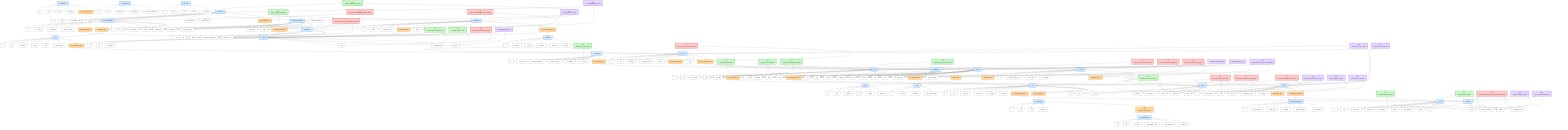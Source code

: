 graph TD
  %% =========================
  %% STYLES
  %% =========================
  classDef entity fill:#cfe8ff,stroke:#1b6ed6,stroke-width:2px,color:#000;
  classDef attribute fill:#ffffff,stroke:#222,stroke-width:1px,color:#000;
  classDef relation fill:#ffd59e,stroke:#cc7a00,stroke-width:2px,color:#000;
  classDef goal fill:#c9f7c9,stroke:#1b8a1b,stroke-width:2px,color:#000;
  classDef condition fill:#ffc9c9,stroke:#b90e0e,stroke-width:2px,color:#000;
  classDef decision fill:#e5d4ff,stroke:#6b3fa0,stroke-width:2px,color:#000;

  %% =========================
  %% ENTITIES + ATTRIBUTES
  %% =========================

  %% E0 Project
  E_Project["Project"]:::entity
  A_Project_id["id"]:::attribute
  A_Project_name["name"]:::attribute
  A_Project_start["project_start"]:::attribute
  A_Project_end["project_end"]:::attribute
  A_Project_desc["description"]:::attribute
  A_Project_budget["budget"]:::attribute
  A_Project_status["status"]:::attribute
  A_Project_target["target_audience"]:::attribute
  A_Project_priority["priority"]:::attribute
  E_Project --> A_Project_id
  E_Project --> A_Project_name
  E_Project --> A_Project_start
  E_Project --> A_Project_end
  E_Project --> A_Project_desc
  E_Project --> A_Project_budget
  E_Project --> A_Project_status
  E_Project --> A_Project_target
  E_Project --> A_Project_priority

  %% E1 Team
  E_Team["Team"]:::entity
  A_Team_id["id"]:::attribute
  A_Team_name["name"]:::attribute
  A_Team_size["team_size"]:::attribute
  A_Team_start["team_start"]:::attribute
  A_Team_status["team_status"]:::attribute
  A_Team_location["location"]:::attribute
  A_Team_type["team_type"]:::attribute
  E_Team --> A_Team_id
  E_Team --> A_Team_name
  E_Team --> A_Team_size
  E_Team --> A_Team_start
  E_Team --> A_Team_status
  E_Team --> A_Team_location
  E_Team --> A_Team_type

  %% E2 Worker
  E_Worker["Worker"]:::entity
  A_Worker_id["id"]:::attribute
  A_Worker_name["name"]:::attribute
  A_Worker_first["first_name"]:::attribute
  A_Worker_email["email"]:::attribute
  A_Worker_start["start_date"]:::attribute
  A_Worker_status["status"]:::attribute
  A_Worker_avail["availability"]:::attribute
  E_Worker --> A_Worker_id
  E_Worker --> A_Worker_name
  E_Worker --> A_Worker_first
  E_Worker --> A_Worker_email
  E_Worker --> A_Worker_start
  E_Worker --> A_Worker_status
  E_Worker --> A_Worker_avail

  %% E3 Feature
  E_Feature["Feature"]:::entity
  A_Feature_id["id"]:::attribute
  A_Feature_title["title"]:::attribute
  A_Feature_desc["description"]:::attribute
  A_Feature_status["status"]:::attribute
  A_Feature_priority["priority"]:::attribute
  A_Feature_effort["estimated_effort"]:::attribute
  E_Feature --> A_Feature_id
  E_Feature --> A_Feature_title
  E_Feature --> A_Feature_desc
  E_Feature --> A_Feature_status
  E_Feature --> A_Feature_priority
  E_Feature --> A_Feature_effort

  %% E4 Skill
  E_Skill["Skill"]:::entity
  A_Skill_id["id"]:::attribute
  A_Skill_label["label"]:::attribute
  A_Skill_desc["description"]:::attribute
  A_Skill_level["level"]:::attribute
  A_Skill_cert["certified"]:::attribute
  A_Skill_cat["category"]:::attribute
  E_Skill --> A_Skill_id
  E_Skill --> A_Skill_label
  E_Skill --> A_Skill_desc
  E_Skill --> A_Skill_level
  E_Skill --> A_Skill_cert
  E_Skill --> A_Skill_cat

  %% E5 Role
  E_Role["Role"]:::entity
  A_Role_id["id"]:::attribute
  A_Role_name["role_name"]:::attribute
  A_Role_desc["description"]:::attribute
  A_Role_area["area_of_responsibility"]:::attribute
  E_Role --> A_Role_id
  E_Role --> A_Role_name
  E_Role --> A_Role_desc
  E_Role --> A_Role_area

  %% E6 ProductOwner
  E_PO["ProductOwner"]:::entity
  A_PO_id["id"]:::attribute
  A_PO_name["name"]:::attribute
  A_PO_email["email"]:::attribute
  A_PO_avail["availability"]:::attribute
  E_PO --> A_PO_id
  E_PO --> A_PO_name
  E_PO --> A_PO_email
  E_PO --> A_PO_avail

  %% E7 ScrumMaster
  E_SM["ScrumMaster"]:::entity
  A_SM_id["id"]:::attribute
  A_SM_name["name"]:::attribute
  A_SM_email["email"]:::attribute
  A_SM_exp["experience"]:::attribute
  E_SM --> A_SM_id
  E_SM --> A_SM_name
  E_SM --> A_SM_email
  E_SM --> A_SM_exp

  %% E8 ProductBacklog
  E_PB["ProductBacklog"]:::entity
  A_PB_id["id"]:::attribute
  A_PB_created["created_on"]:::attribute
  A_PB_updated["last_updated"]:::attribute
  A_PB_entries["number_of_entries"]:::attribute
  A_PB_status["status"]:::attribute
  E_PB --> A_PB_id
  E_PB --> A_PB_created
  E_PB --> A_PB_updated
  E_PB --> A_PB_entries
  E_PB --> A_PB_status

  %% E9 Sprint
  E_Sprint["Sprint"]:::entity
  A_Sprint_id["id"]:::attribute
  A_Sprint_num["sprint_number"]:::attribute
  A_Sprint_start["start_date"]:::attribute
  A_Sprint_end["end_date"]:::attribute
  A_Sprint_status["status"]:::attribute
  A_Sprint_goalach["achievement_of_goal"]:::attribute
  E_Sprint --> A_Sprint_id
  E_Sprint --> A_Sprint_num
  E_Sprint --> A_Sprint_start
  E_Sprint --> A_Sprint_end
  E_Sprint --> A_Sprint_status
  E_Sprint --> A_Sprint_goalach

  %% E10 SprintPlanning
  E_SPP["SprintPlanning"]:::entity
  A_SPP_id["id"]:::attribute
  A_SPP_date["date"]:::attribute
  A_SPP_dur["duration_(min)"]:::attribute
  A_SPP_mod["moderation"]:::attribute
  A_SPP_out["outcome_documentation"]:::attribute
  E_SPP --> A_SPP_id
  E_SPP --> A_SPP_date
  E_SPP --> A_SPP_dur
  E_SPP --> A_SPP_mod
  E_SPP --> A_SPP_out

  %% E11 DailyScrum
  E_DS["DailyScrum"]:::entity
  A_DS_id["id"]:::attribute
  A_DS_date["date"]:::attribute
  A_DS_time["time"]:::attribute
  A_DS_dur["duration"]:::attribute
  A_DS_mod["moderation"]:::attribute
  E_DS --> A_DS_id
  E_DS --> A_DS_date
  E_DS --> A_DS_time
  E_DS --> A_DS_dur
  E_DS --> A_DS_mod

  %% E12 SprintReview
  E_SR["SprintReview"]:::entity
  A_SR_id["id"]:::attribute
  A_SR_date["date"]:::attribute
  A_SR_dur["duration"]:::attribute
  A_SR_feedback["feedback_documentation"]:::attribute
  A_SR_att["attendees_count"]:::attribute
  E_SR --> A_SR_id
  E_SR --> A_SR_date
  E_SR --> A_SR_dur
  E_SR --> A_SR_feedback
  E_SR --> A_SR_att

  %% E13 SprintRetrospective
  E_SRE["SprintRetrospective"]:::entity
  A_SRE_id["id"]:::attribute
  A_SRE_date["date"]:::attribute
  A_SRE_dur["duration"]:::attribute
  A_SRE_impr["improvement_actions"]:::attribute
  A_SRE_sat["team_satisfaction"]:::attribute
  A_SRE_mod["moderation"]:::attribute
  E_SRE --> A_SRE_id
  E_SRE --> A_SRE_date
  E_SRE --> A_SRE_dur
  E_SRE --> A_SRE_impr
  E_SRE --> A_SRE_sat
  E_SRE --> A_SRE_mod

  %% E14 SprintBacklog
  E_SBL["SprintBacklog"]:::entity
  A_SBL_id["id"]:::attribute
  A_SBL_numtasks["number_of_tasks"]:::attribute
  A_SBL_updated["last_updated"]:::attribute
  A_SBL_status["status"]:::attribute
  A_SBL_tot["total_effort"]:::attribute
  E_SBL --> A_SBL_id
  E_SBL --> A_SBL_numtasks
  E_SBL --> A_SBL_updated
  E_SBL --> A_SBL_status
  E_SBL --> A_SBL_tot

  %% E15 SprintGoal
  E_SG["SprintGoal"]:::entity
  A_SG_id["id"]:::attribute
  A_SG_obj["objective_description"]:::attribute
  A_SG_ach["achievement_status"]:::attribute
  A_SG_benefit["benefit"]:::attribute
  E_SG --> A_SG_id
  E_SG --> A_SG_obj
  E_SG --> A_SG_ach
  E_SG --> A_SG_benefit

  %% E16 Epic
  E_Epic["Epic"]:::entity
  A_Epic_id["id"]:::attribute
  A_Epic_title["title"]:::attribute
  A_Epic_desc["description"]:::attribute
  A_Epic_priority["priority"]:::attribute
  A_Epic_status["status"]:::attribute
  A_Epic_effort["estimated_effort"]:::attribute
  E_Epic --> A_Epic_id
  E_Epic --> A_Epic_title
  E_Epic --> A_Epic_desc
  E_Epic --> A_Epic_priority
  E_Epic --> A_Epic_status
  E_Epic --> A_Epic_effort

  %% E17 UserStory
  E_US["UserStory"]:::entity
  A_US_id["id"]:::attribute
  A_US_title["title"]:::attribute
  A_US_desc["description"]:::attribute
  A_US_acc["acceptance_criteria"]:::attribute
  A_US_priority["priority"]:::attribute
  A_US_sp["story_points"]:::attribute
  A_US_status["status"]:::attribute
  E_US --> A_US_id
  E_US --> A_US_title
  E_US --> A_US_desc
  E_US --> A_US_acc
  E_US --> A_US_priority
  E_US --> A_US_sp
  E_US --> A_US_status

  %% E18 Task
  E_Task["Task"]:::entity
  A_Task_id["id"]:::attribute
  A_Task_title["title"]:::attribute
  A_Task_desc["description"]:::attribute
  A_Task_status["status"]:::attribute
  A_Task_effort["effort"]:::attribute
  A_Task_type["type"]:::attribute
  E_Task --> A_Task_id
  E_Task --> A_Task_title
  E_Task --> A_Task_desc
  E_Task --> A_Task_status
  E_Task --> A_Task_effort
  E_Task --> A_Task_type

  %% E19 DevelopmentSnapshot
  E_Dev["DevelopmentSnapshot"]:::entity
  A_Dev_id["id"]:::attribute
  A_Dev_ver["version_number"]:::attribute
  A_Dev_date["creation_date"]:::attribute
  A_Dev_test["test_status"]:::attribute
  A_Dev_target["deployment_target"]:::attribute
  A_Dev_doc["documentation"]:::attribute
  E_Dev --> A_Dev_id
  E_Dev --> A_Dev_ver
  E_Dev --> A_Dev_date
  E_Dev --> A_Dev_test
  E_Dev --> A_Dev_target
  E_Dev --> A_Dev_doc

  %% E20 Blocker
  E_Blocker["Blocker"]:::entity
  A_Blocker_id["id"]:::attribute
  A_Blocker_title["title"]:::attribute
  A_Blocker_desc["description"]:::attribute
  A_Blocker_sev["severity"]:::attribute
  A_Blocker_status["status"]:::attribute
  A_Blocker_det["detected_on"]:::attribute
  A_Blocker_res["resolved_on"]:::attribute
  E_Blocker --> A_Blocker_id
  E_Blocker --> A_Blocker_title
  E_Blocker --> A_Blocker_desc
  E_Blocker --> A_Blocker_sev
  E_Blocker --> A_Blocker_status
  E_Blocker --> A_Blocker_det
  E_Blocker --> A_Blocker_res

  %% E21 Stakeholder
  E_SH["Stakeholder"]:::entity
  A_SH_id["id"]:::attribute
  A_SH_name["name"]:::attribute
  A_SH_org["organization"]:::attribute
  A_SH_role["role"]:::attribute
  A_SH_email["email"]:::attribute
  A_SH_area["area_of_interest"]:::attribute
  A_SH_infl["influence_level"]:::attribute
  A_SH_rel["relevance_to_feature"]:::attribute
  E_SH --> A_SH_id
  E_SH --> A_SH_name
  E_SH --> A_SH_org
  E_SH --> A_SH_role
  E_SH --> A_SH_email
  E_SH --> A_SH_area
  E_SH --> A_SH_infl
  E_SH --> A_SH_rel

  %% E22 Velocity
  E_Vel["Velocity"]:::entity
  A_Vel_id["id"]:::attribute
  A_Vel_used["number_of_sprints_used"]:::attribute
  A_Vel_avg["avg._story_points"]:::attribute
  A_Vel_max["max_velocity"]:::attribute
  A_Vel_min["min_velocity"]:::attribute
  A_Vel_trend["trend"]:::attribute
  E_Vel --> A_Vel_id
  E_Vel --> A_Vel_used
  E_Vel --> A_Vel_avg
  E_Vel --> A_Vel_max
  E_Vel --> A_Vel_min
  E_Vel --> A_Vel_trend

  %% E23 ReleasePlan
  E_Rep["ReleasePlan"]:::entity
  A_Rep_id["id"]:::attribute
  A_Rep_ver["version"]:::attribute
  A_Rep_date["planned_date"]:::attribute
  A_Rep_inc["included_features"]:::attribute
  A_Rep_status["status"]:::attribute
  E_Rep --> A_Rep_id
  E_Rep --> A_Rep_ver
  E_Rep --> A_Rep_date
  E_Rep --> A_Rep_inc
  E_Rep --> A_Rep_status

  %% E24 Roadmap
  E_Road["Roadmap"]:::entity
  A_Road_id["id"]:::attribute
  A_Road_start["start_date"]:::attribute
  A_Road_end["end_date"]:::attribute
  A_Road_mil["milestones"]:::attribute
  A_Road_obj["objectives"]:::attribute
  A_Road_ver["versions"]:::attribute
  E_Road --> A_Road_id
  E_Road --> A_Road_start
  E_Road --> A_Road_end
  E_Road --> A_Road_mil
  E_Road --> A_Road_obj
  E_Road --> A_Road_ver

  %% E25 ScrumBoard
  E_SCB["ScrumBoard"]:::entity
  A_SCB_id["id"]:::attribute
  A_SCB_type["board_type"]:::attribute
  A_SCB_cols["columns_(todo/done...)"]:::attribute
  A_SCB_cards["number_of_cards"]:::attribute
  A_SCB_updated["last_updated"]:::attribute
  E_SCB --> A_SCB_id
  E_SCB --> A_SCB_type
  E_SCB --> A_SCB_cols
  E_SCB --> A_SCB_cards
  E_SCB --> A_SCB_updated

  %% E26 FeatureDocumentation
  E_FED["FeatureDocumentation"]:::entity
  A_FED_id["id"]:::attribute
  A_FED_title["title"]:::attribute
  A_FED_desc["description"]:::attribute
  A_FED_created["creation_date"]:::attribute
  A_FED_chlog["change_log"]:::attribute
  A_FED_link["linked_requirements"]:::attribute
  A_FED_author["author"]:::attribute
  E_FED --> A_FED_id
  E_FED --> A_FED_title
  E_FED --> A_FED_desc
  E_FED --> A_FED_created
  E_FED --> A_FED_chlog
  E_FED --> A_FED_link
  E_FED --> A_FED_author

  %% =========================
  %% RELATION NODES
  %% =========================
  R1["R1 is_assigned_to_project"]:::relation
  R2["R2 belongs_to_team"]:::relation
  R3["R3 has_skill"]:::relation
  R4["R4 takes_on_role"]:::relation
  R5["R5 manages_backlog"]:::relation
  R6["R6 is_supported_by"]:::relation
  R7["R7 contains_feature"]:::relation
  R8["R8 contains_epic"]:::relation
  R9["R9 contains_user_story"]:::relation
  R10["R10 consists_of_tasks"]:::relation
  R11["R11 is_in_sprint_backlog"]:::relation
  R12["R12 belongs_to_sprint"]:::relation
  R13["R13 pursues_goal"]:::relation
  R14["R14 contains_tasks"]:::relation
  R15["R15 documents_feature"]:::relation
  R16["R16 is_blocked_by"]:::relation
  R17["R17 participates_in"]:::relation
  R18["R18 moderates_retrospective"]:::relation
  R19["R19 refers_to_team"]:::relation
  R20["R20 plans_release"]:::relation
  R21["R21 is_part_of_roadmap"]:::relation
  R22["R22 generates_snapshot"]:::relation

  %% Hook up relations (Entity --> Relation --> Entity)
  E_Team --> R1 --> E_Project
  E_Worker --> R2 --> E_Team
  E_Worker --> R3 --> E_Skill
  E_Worker --> R4 --> E_Role
  E_PO --> R5 --> E_PB
  E_Team --> R6 --> E_SM
  E_PB --> R7 --> E_Feature
  E_PB --> R8 --> E_Epic
  E_Epic --> R9 --> E_US
  E_US --> R10 --> E_Task
  E_US --> R11 --> E_SBL
  E_SBL --> R12 --> E_Sprint
  E_Sprint --> R13 --> E_SG
  E_SCB --> R14 --> E_Task
  E_FED --> R15 --> E_Feature
  E_Task --> R16 --> E_Blocker
  E_SH --> R17 --> E_SR
  E_SM --> R18 --> E_SRE
  E_Vel --> R19 --> E_Team
  E_Rep --> R20 --> E_Feature
  E_Rep --> R21 --> E_Road
  E_Sprint --> R22 --> E_Dev

  %% =========================
  %% GOALS (G0..G11)
  %% =========================
  G0["G0 maximize_total_story_points"]:::goal
  G1["G1 minimize_total_task_effort"]:::goal
  G2["G2 minimize_open_blocker_severity"]:::goal
  G3["G3 maximize_team_availability"]:::goal
  G4["G4 minimize_sprint_backlog_total_effort"]:::goal
  G5["G5 maximize_velocity_avg_story_points"]:::goal
  G6["G6 maximize_sprint_goal_benefit"]:::goal
  G7["G7 minimize_feature_estimated_effort"]:::goal
  G8["G8 maximize_feature_priority"]:::goal
  G9["G9 minimize_project_budget"]:::goal
  G10["G10 minimize_release_planned_date"]:::goal
  G11["G11 maximize_stakeholder_relevance"]:::goal

  %% Goals connected to relevant entity/attributes
  G0 --- E_US
  G0 --> A_US_sp
  G1 --- E_Task
  G1 --> A_Task_effort
  G2 --- E_Blocker
  G2 --> A_Blocker_sev
  G2 --> A_Blocker_status
  G3 --- E_Worker
  G3 --> A_Worker_avail
  G4 --- E_SBL
  G4 --> A_SBL_tot
  G5 --- E_Vel
  G5 --> A_Vel_avg
  G6 --- E_SG
  G6 --> A_SG_benefit
  G7 --- E_Feature
  G7 --> A_Feature_effort
  G8 --- E_Feature
  G8 --> A_Feature_priority
  G9 --- E_Project
  G9 --> A_Project_budget
  G10 --- E_Rep
  G10 --> A_Rep_date
  G11 --- E_SH
  G11 --> A_SH_rel

  %% =========================
  %% CONDITIONS (C0..C11)
  %% =========================
  C0["C0 must_match_user_story_status_ready"]:::condition
  C1["C1 must_match_feature_status_refined"]:::condition
  C2["C2 cannot_match_task_type_unplanned"]:::condition
  C3["C3 must_match_sprint_status_active"]:::condition
  C4["C4 must_match_product_backlog_status_ordered"]:::condition
  C5["C5 may_match_worker_availability_high"]:::condition
  C6["C6 must_match_team_type_cross_functional"]:::condition
  C7["C7 cannot_match_blocker_severity_critical"]:::condition
  C8["C8 must_match_sprint_goal_achievement_status_aligned"]:::condition
  C9["C9 may_match_sprint_review_attendees_sufficient"]:::condition
  C10["C10 must_match_release_plan_status_approved"]:::condition
  C11["C11 may_match_velocity_trend_positive"]:::condition

  %% Connect conditions to entity/attributes
  C0 --- E_US
  C0 --> A_US_status
  C1 --- E_Feature
  C1 --> A_Feature_status
  C2 --- E_Task
  C2 --> A_Task_type
  C3 --- E_Sprint
  C3 --> A_Sprint_status
  C4 --- E_PB
  C4 --> A_PB_status
  C5 --- E_Worker
  C5 --> A_Worker_avail
  C6 --- E_Team
  C6 --> A_Team_type
  C7 --- E_Blocker
  C7 --> A_Blocker_sev
  C8 --- E_SG
  C8 --> A_SG_ach
  C9 --- E_SR
  C9 --> A_SR_att
  C10 --- E_Rep
  C10 --> A_Rep_status
  C11 --- E_Vel
  C11 --> A_Vel_trend

  %% =========================
  %% DECISION VARIABLES (DV0..DV12)
  %% =========================
  DV0["DV0 assign_user_story_to_sprint"]:::decision
  DV1["DV1 select_feature_for_release"]:::decision
  DV2["DV2 assign_task_to_worker"]:::decision
  DV3["DV3 set_task_effort_hours"]:::decision
  DV4["DV4 choose_sprint_for_user_story"]:::decision
  DV5["DV5 decide_team_capacity_story_points"]:::decision
  DV6["DV6 approve_blocker_resolution"]:::decision
  DV7["DV7 schedule_sprint_start_day"]:::decision
  DV8["DV8 prioritize_feature_rank"]:::decision
  DV9["DV9 budget_allocation_to_project"]:::decision
  DV10["DV10 set_sprint_goal_benefit_target"]:::decision
  DV11["DV11 decide_number_of_tasks_in_sprintbacklog"]:::decision
  DV12["DV12 select_stakeholder_for_review"]:::decision

  %% Connect decisions to relevant entities/attributes
  DV0 --- E_US
  DV0 --- E_Sprint
  DV1 --- E_Feature
  DV1 --- E_Rep
  DV2 --- E_Task
  DV2 --- E_Worker
  DV3 --- E_Task
  DV3 --> A_Task_effort
  DV4 --- E_Sprint
  DV4 --- E_US
  DV5 --- E_Sprint
  DV6 --- E_Blocker
  DV6 --> A_Blocker_status
  DV7 --- E_Sprint
  DV7 --> A_Sprint_start
  DV8 --- E_Feature
  DV8 --> A_Feature_priority
  DV9 --- E_Project
  DV9 --> A_Project_budget
  DV10 --- E_SG
  DV10 --> A_SG_benefit
  DV11 --- E_SBL
  DV11 --> A_SBL_numtasks
  DV12 --- E_SH
  DV12 --- E_SR